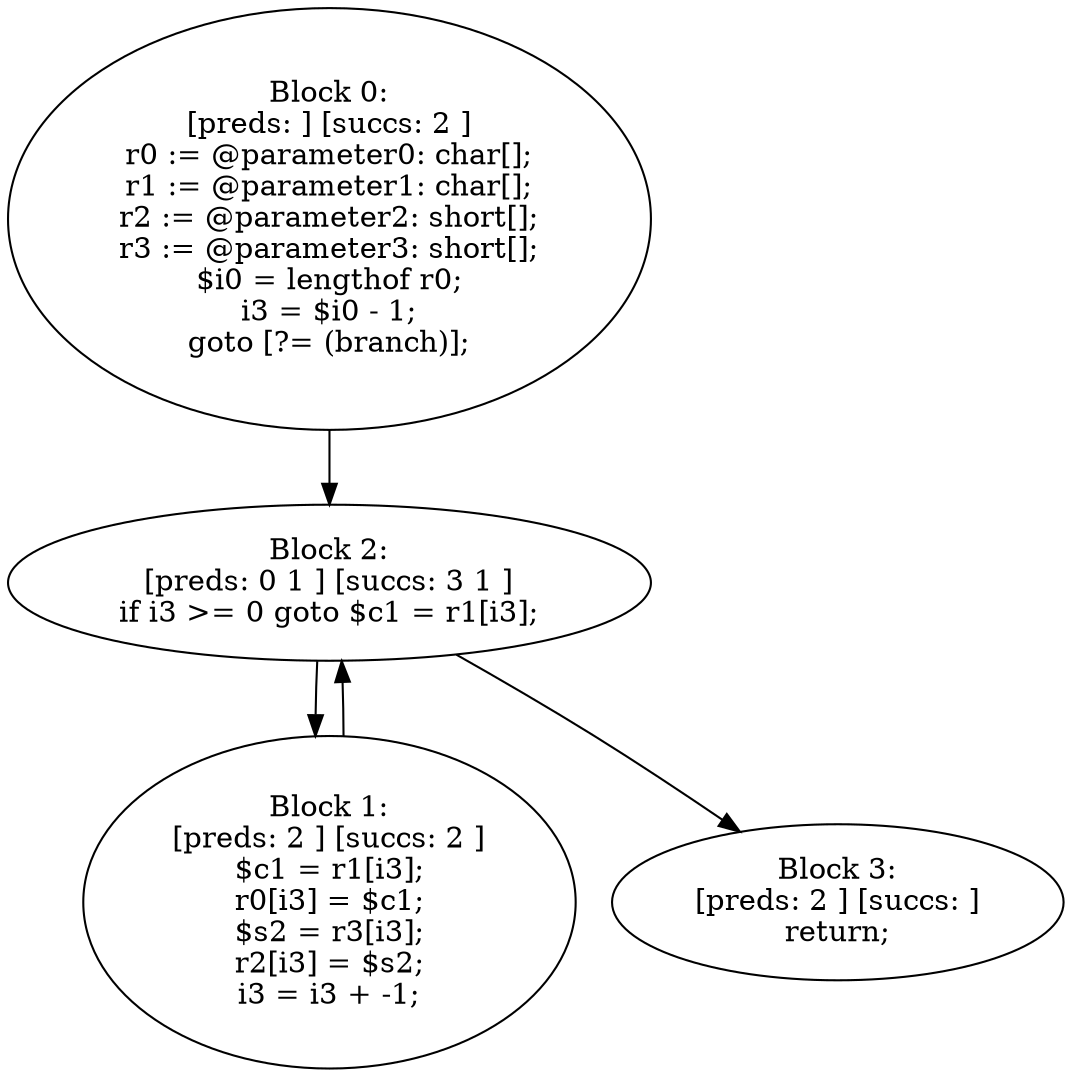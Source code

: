 digraph "unitGraph" {
    "Block 0:
[preds: ] [succs: 2 ]
r0 := @parameter0: char[];
r1 := @parameter1: char[];
r2 := @parameter2: short[];
r3 := @parameter3: short[];
$i0 = lengthof r0;
i3 = $i0 - 1;
goto [?= (branch)];
"
    "Block 1:
[preds: 2 ] [succs: 2 ]
$c1 = r1[i3];
r0[i3] = $c1;
$s2 = r3[i3];
r2[i3] = $s2;
i3 = i3 + -1;
"
    "Block 2:
[preds: 0 1 ] [succs: 3 1 ]
if i3 >= 0 goto $c1 = r1[i3];
"
    "Block 3:
[preds: 2 ] [succs: ]
return;
"
    "Block 0:
[preds: ] [succs: 2 ]
r0 := @parameter0: char[];
r1 := @parameter1: char[];
r2 := @parameter2: short[];
r3 := @parameter3: short[];
$i0 = lengthof r0;
i3 = $i0 - 1;
goto [?= (branch)];
"->"Block 2:
[preds: 0 1 ] [succs: 3 1 ]
if i3 >= 0 goto $c1 = r1[i3];
";
    "Block 1:
[preds: 2 ] [succs: 2 ]
$c1 = r1[i3];
r0[i3] = $c1;
$s2 = r3[i3];
r2[i3] = $s2;
i3 = i3 + -1;
"->"Block 2:
[preds: 0 1 ] [succs: 3 1 ]
if i3 >= 0 goto $c1 = r1[i3];
";
    "Block 2:
[preds: 0 1 ] [succs: 3 1 ]
if i3 >= 0 goto $c1 = r1[i3];
"->"Block 3:
[preds: 2 ] [succs: ]
return;
";
    "Block 2:
[preds: 0 1 ] [succs: 3 1 ]
if i3 >= 0 goto $c1 = r1[i3];
"->"Block 1:
[preds: 2 ] [succs: 2 ]
$c1 = r1[i3];
r0[i3] = $c1;
$s2 = r3[i3];
r2[i3] = $s2;
i3 = i3 + -1;
";
}
